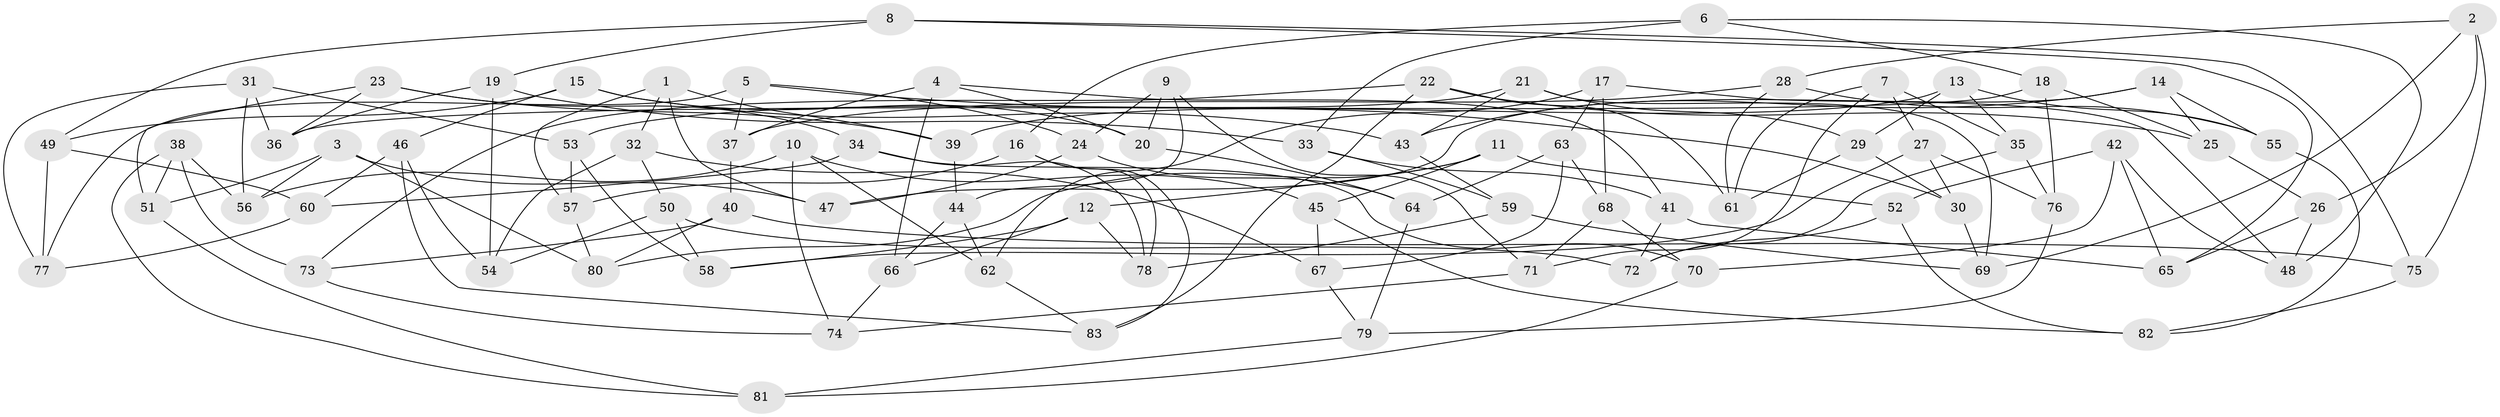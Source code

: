 // Generated by graph-tools (version 1.1) at 2025/11/02/27/25 16:11:43]
// undirected, 83 vertices, 166 edges
graph export_dot {
graph [start="1"]
  node [color=gray90,style=filled];
  1;
  2;
  3;
  4;
  5;
  6;
  7;
  8;
  9;
  10;
  11;
  12;
  13;
  14;
  15;
  16;
  17;
  18;
  19;
  20;
  21;
  22;
  23;
  24;
  25;
  26;
  27;
  28;
  29;
  30;
  31;
  32;
  33;
  34;
  35;
  36;
  37;
  38;
  39;
  40;
  41;
  42;
  43;
  44;
  45;
  46;
  47;
  48;
  49;
  50;
  51;
  52;
  53;
  54;
  55;
  56;
  57;
  58;
  59;
  60;
  61;
  62;
  63;
  64;
  65;
  66;
  67;
  68;
  69;
  70;
  71;
  72;
  73;
  74;
  75;
  76;
  77;
  78;
  79;
  80;
  81;
  82;
  83;
  1 -- 47;
  1 -- 39;
  1 -- 32;
  1 -- 57;
  2 -- 75;
  2 -- 28;
  2 -- 26;
  2 -- 69;
  3 -- 47;
  3 -- 80;
  3 -- 51;
  3 -- 56;
  4 -- 20;
  4 -- 37;
  4 -- 66;
  4 -- 41;
  5 -- 37;
  5 -- 30;
  5 -- 77;
  5 -- 24;
  6 -- 18;
  6 -- 33;
  6 -- 16;
  6 -- 48;
  7 -- 35;
  7 -- 27;
  7 -- 61;
  7 -- 71;
  8 -- 65;
  8 -- 19;
  8 -- 49;
  8 -- 75;
  9 -- 71;
  9 -- 44;
  9 -- 24;
  9 -- 20;
  10 -- 62;
  10 -- 45;
  10 -- 56;
  10 -- 74;
  11 -- 80;
  11 -- 52;
  11 -- 45;
  11 -- 12;
  12 -- 66;
  12 -- 78;
  12 -- 58;
  13 -- 55;
  13 -- 29;
  13 -- 35;
  13 -- 39;
  14 -- 43;
  14 -- 55;
  14 -- 47;
  14 -- 25;
  15 -- 49;
  15 -- 46;
  15 -- 43;
  15 -- 20;
  16 -- 83;
  16 -- 78;
  16 -- 57;
  17 -- 63;
  17 -- 62;
  17 -- 68;
  17 -- 48;
  18 -- 36;
  18 -- 76;
  18 -- 25;
  19 -- 54;
  19 -- 36;
  19 -- 33;
  20 -- 64;
  21 -- 43;
  21 -- 53;
  21 -- 69;
  21 -- 29;
  22 -- 25;
  22 -- 61;
  22 -- 73;
  22 -- 83;
  23 -- 39;
  23 -- 34;
  23 -- 51;
  23 -- 36;
  24 -- 64;
  24 -- 47;
  25 -- 26;
  26 -- 65;
  26 -- 48;
  27 -- 58;
  27 -- 76;
  27 -- 30;
  28 -- 55;
  28 -- 61;
  28 -- 37;
  29 -- 30;
  29 -- 61;
  30 -- 69;
  31 -- 56;
  31 -- 53;
  31 -- 77;
  31 -- 36;
  32 -- 50;
  32 -- 67;
  32 -- 54;
  33 -- 59;
  33 -- 41;
  34 -- 78;
  34 -- 60;
  34 -- 70;
  35 -- 72;
  35 -- 76;
  37 -- 40;
  38 -- 73;
  38 -- 56;
  38 -- 51;
  38 -- 81;
  39 -- 44;
  40 -- 75;
  40 -- 80;
  40 -- 73;
  41 -- 65;
  41 -- 72;
  42 -- 52;
  42 -- 48;
  42 -- 65;
  42 -- 70;
  43 -- 59;
  44 -- 66;
  44 -- 62;
  45 -- 67;
  45 -- 82;
  46 -- 83;
  46 -- 54;
  46 -- 60;
  49 -- 60;
  49 -- 77;
  50 -- 58;
  50 -- 72;
  50 -- 54;
  51 -- 81;
  52 -- 72;
  52 -- 82;
  53 -- 58;
  53 -- 57;
  55 -- 82;
  57 -- 80;
  59 -- 69;
  59 -- 78;
  60 -- 77;
  62 -- 83;
  63 -- 68;
  63 -- 64;
  63 -- 67;
  64 -- 79;
  66 -- 74;
  67 -- 79;
  68 -- 71;
  68 -- 70;
  70 -- 81;
  71 -- 74;
  73 -- 74;
  75 -- 82;
  76 -- 79;
  79 -- 81;
}
